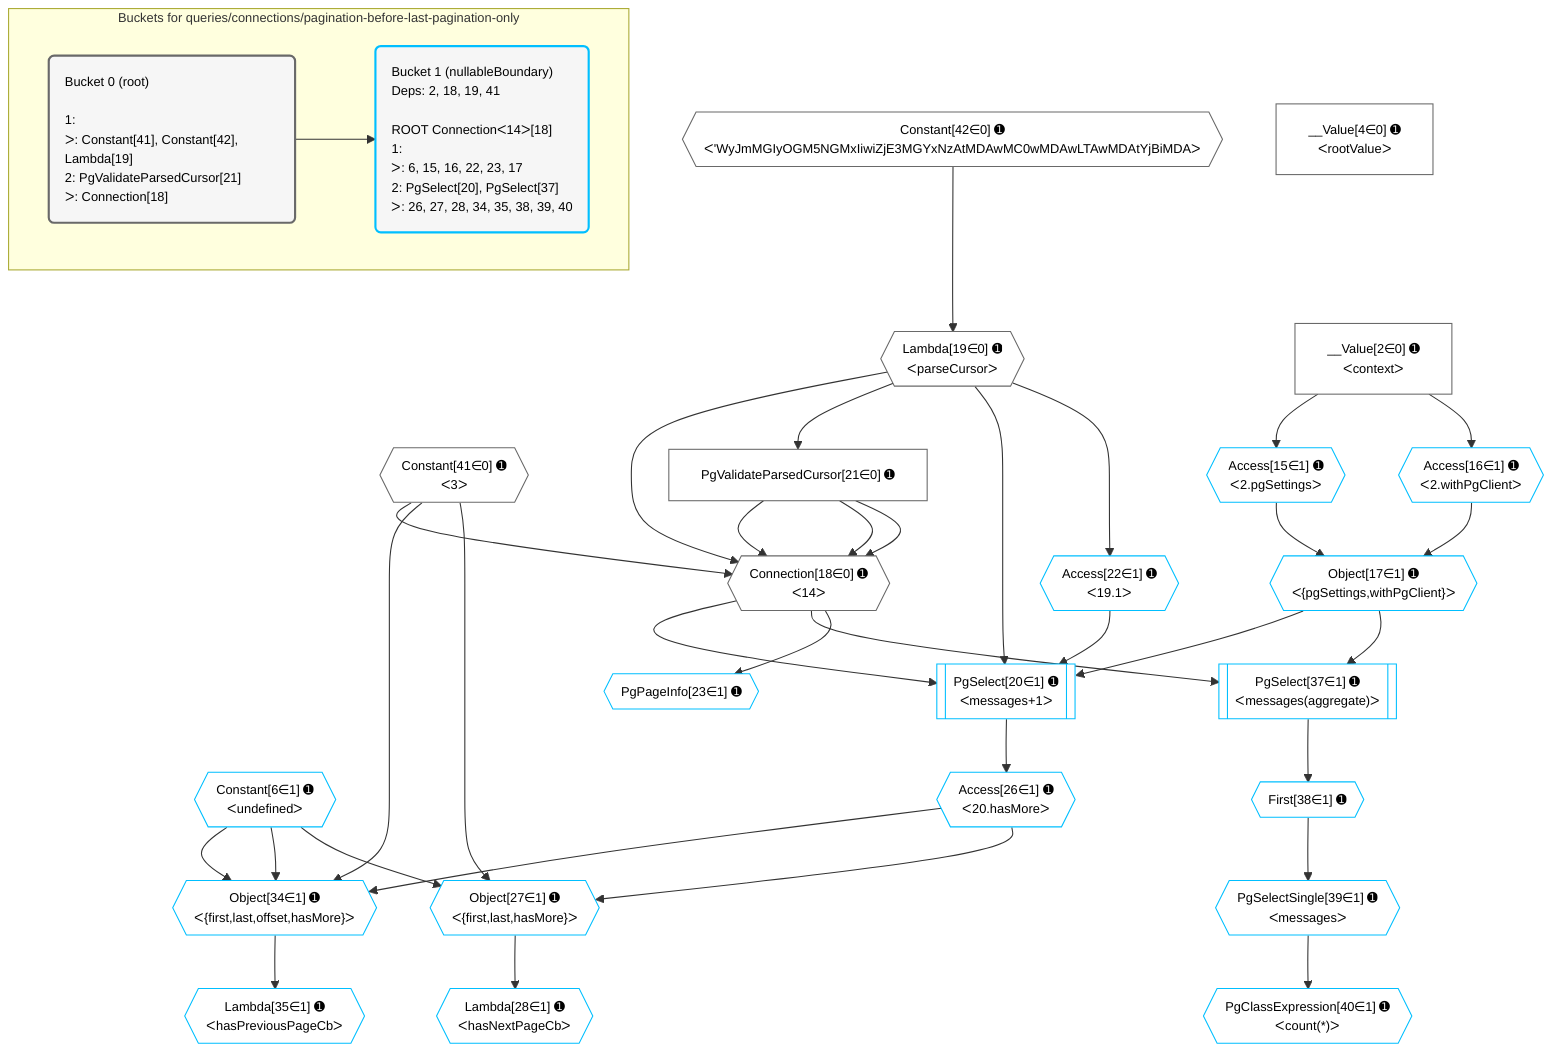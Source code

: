 %%{init: {'themeVariables': { 'fontSize': '12px'}}}%%
graph TD
    classDef path fill:#eee,stroke:#000,color:#000
    classDef plan fill:#fff,stroke-width:1px,color:#000
    classDef itemplan fill:#fff,stroke-width:2px,color:#000
    classDef unbatchedplan fill:#dff,stroke-width:1px,color:#000
    classDef sideeffectplan fill:#fcc,stroke-width:2px,color:#000
    classDef bucket fill:#f6f6f6,color:#000,stroke-width:2px,text-align:left


    %% plan dependencies
    Connection18{{"Connection[18∈0] ➊<br />ᐸ14ᐳ"}}:::plan
    Constant41{{"Constant[41∈0] ➊<br />ᐸ3ᐳ"}}:::plan
    Lambda19{{"Lambda[19∈0] ➊<br />ᐸparseCursorᐳ"}}:::plan
    PgValidateParsedCursor21["PgValidateParsedCursor[21∈0] ➊"]:::plan
    Constant41 & Lambda19 & PgValidateParsedCursor21 & PgValidateParsedCursor21 & PgValidateParsedCursor21 --> Connection18
    Constant42{{"Constant[42∈0] ➊<br />ᐸ'WyJmMGIyOGM5NGMxIiwiZjE3MGYxNzAtMDAwMC0wMDAwLTAwMDAtYjBiMDAᐳ"}}:::plan
    Constant42 --> Lambda19
    Lambda19 --> PgValidateParsedCursor21
    __Value2["__Value[2∈0] ➊<br />ᐸcontextᐳ"]:::plan
    __Value4["__Value[4∈0] ➊<br />ᐸrootValueᐳ"]:::plan
    PgSelect20[["PgSelect[20∈1] ➊<br />ᐸmessages+1ᐳ"]]:::plan
    Object17{{"Object[17∈1] ➊<br />ᐸ{pgSettings,withPgClient}ᐳ"}}:::plan
    Access22{{"Access[22∈1] ➊<br />ᐸ19.1ᐳ"}}:::plan
    Object17 & Connection18 & Lambda19 & Access22 --> PgSelect20
    Object34{{"Object[34∈1] ➊<br />ᐸ{first,last,offset,hasMore}ᐳ"}}:::plan
    Constant6{{"Constant[6∈1] ➊<br />ᐸundefinedᐳ"}}:::plan
    Access26{{"Access[26∈1] ➊<br />ᐸ20.hasMoreᐳ"}}:::plan
    Constant6 & Constant41 & Constant6 & Access26 --> Object34
    Object27{{"Object[27∈1] ➊<br />ᐸ{first,last,hasMore}ᐳ"}}:::plan
    Constant6 & Constant41 & Access26 --> Object27
    Access15{{"Access[15∈1] ➊<br />ᐸ2.pgSettingsᐳ"}}:::plan
    Access16{{"Access[16∈1] ➊<br />ᐸ2.withPgClientᐳ"}}:::plan
    Access15 & Access16 --> Object17
    PgSelect37[["PgSelect[37∈1] ➊<br />ᐸmessages(aggregate)ᐳ"]]:::plan
    Object17 & Connection18 --> PgSelect37
    __Value2 --> Access15
    __Value2 --> Access16
    Lambda19 --> Access22
    PgPageInfo23{{"PgPageInfo[23∈1] ➊"}}:::plan
    Connection18 --> PgPageInfo23
    PgSelect20 --> Access26
    Lambda28{{"Lambda[28∈1] ➊<br />ᐸhasNextPageCbᐳ"}}:::plan
    Object27 --> Lambda28
    Lambda35{{"Lambda[35∈1] ➊<br />ᐸhasPreviousPageCbᐳ"}}:::plan
    Object34 --> Lambda35
    First38{{"First[38∈1] ➊"}}:::plan
    PgSelect37 --> First38
    PgSelectSingle39{{"PgSelectSingle[39∈1] ➊<br />ᐸmessagesᐳ"}}:::plan
    First38 --> PgSelectSingle39
    PgClassExpression40{{"PgClassExpression[40∈1] ➊<br />ᐸcount(*)ᐳ"}}:::plan
    PgSelectSingle39 --> PgClassExpression40

    %% define steps

    subgraph "Buckets for queries/connections/pagination-before-last-pagination-only"
    Bucket0("Bucket 0 (root)<br /><br />1: <br />ᐳ: Constant[41], Constant[42], Lambda[19]<br />2: PgValidateParsedCursor[21]<br />ᐳ: Connection[18]"):::bucket
    classDef bucket0 stroke:#696969
    class Bucket0,__Value2,__Value4,Connection18,Lambda19,PgValidateParsedCursor21,Constant41,Constant42 bucket0
    Bucket1("Bucket 1 (nullableBoundary)<br />Deps: 2, 18, 19, 41<br /><br />ROOT Connectionᐸ14ᐳ[18]<br />1: <br />ᐳ: 6, 15, 16, 22, 23, 17<br />2: PgSelect[20], PgSelect[37]<br />ᐳ: 26, 27, 28, 34, 35, 38, 39, 40"):::bucket
    classDef bucket1 stroke:#00bfff
    class Bucket1,Constant6,Access15,Access16,Object17,PgSelect20,Access22,PgPageInfo23,Access26,Object27,Lambda28,Object34,Lambda35,PgSelect37,First38,PgSelectSingle39,PgClassExpression40 bucket1
    Bucket0 --> Bucket1
    end